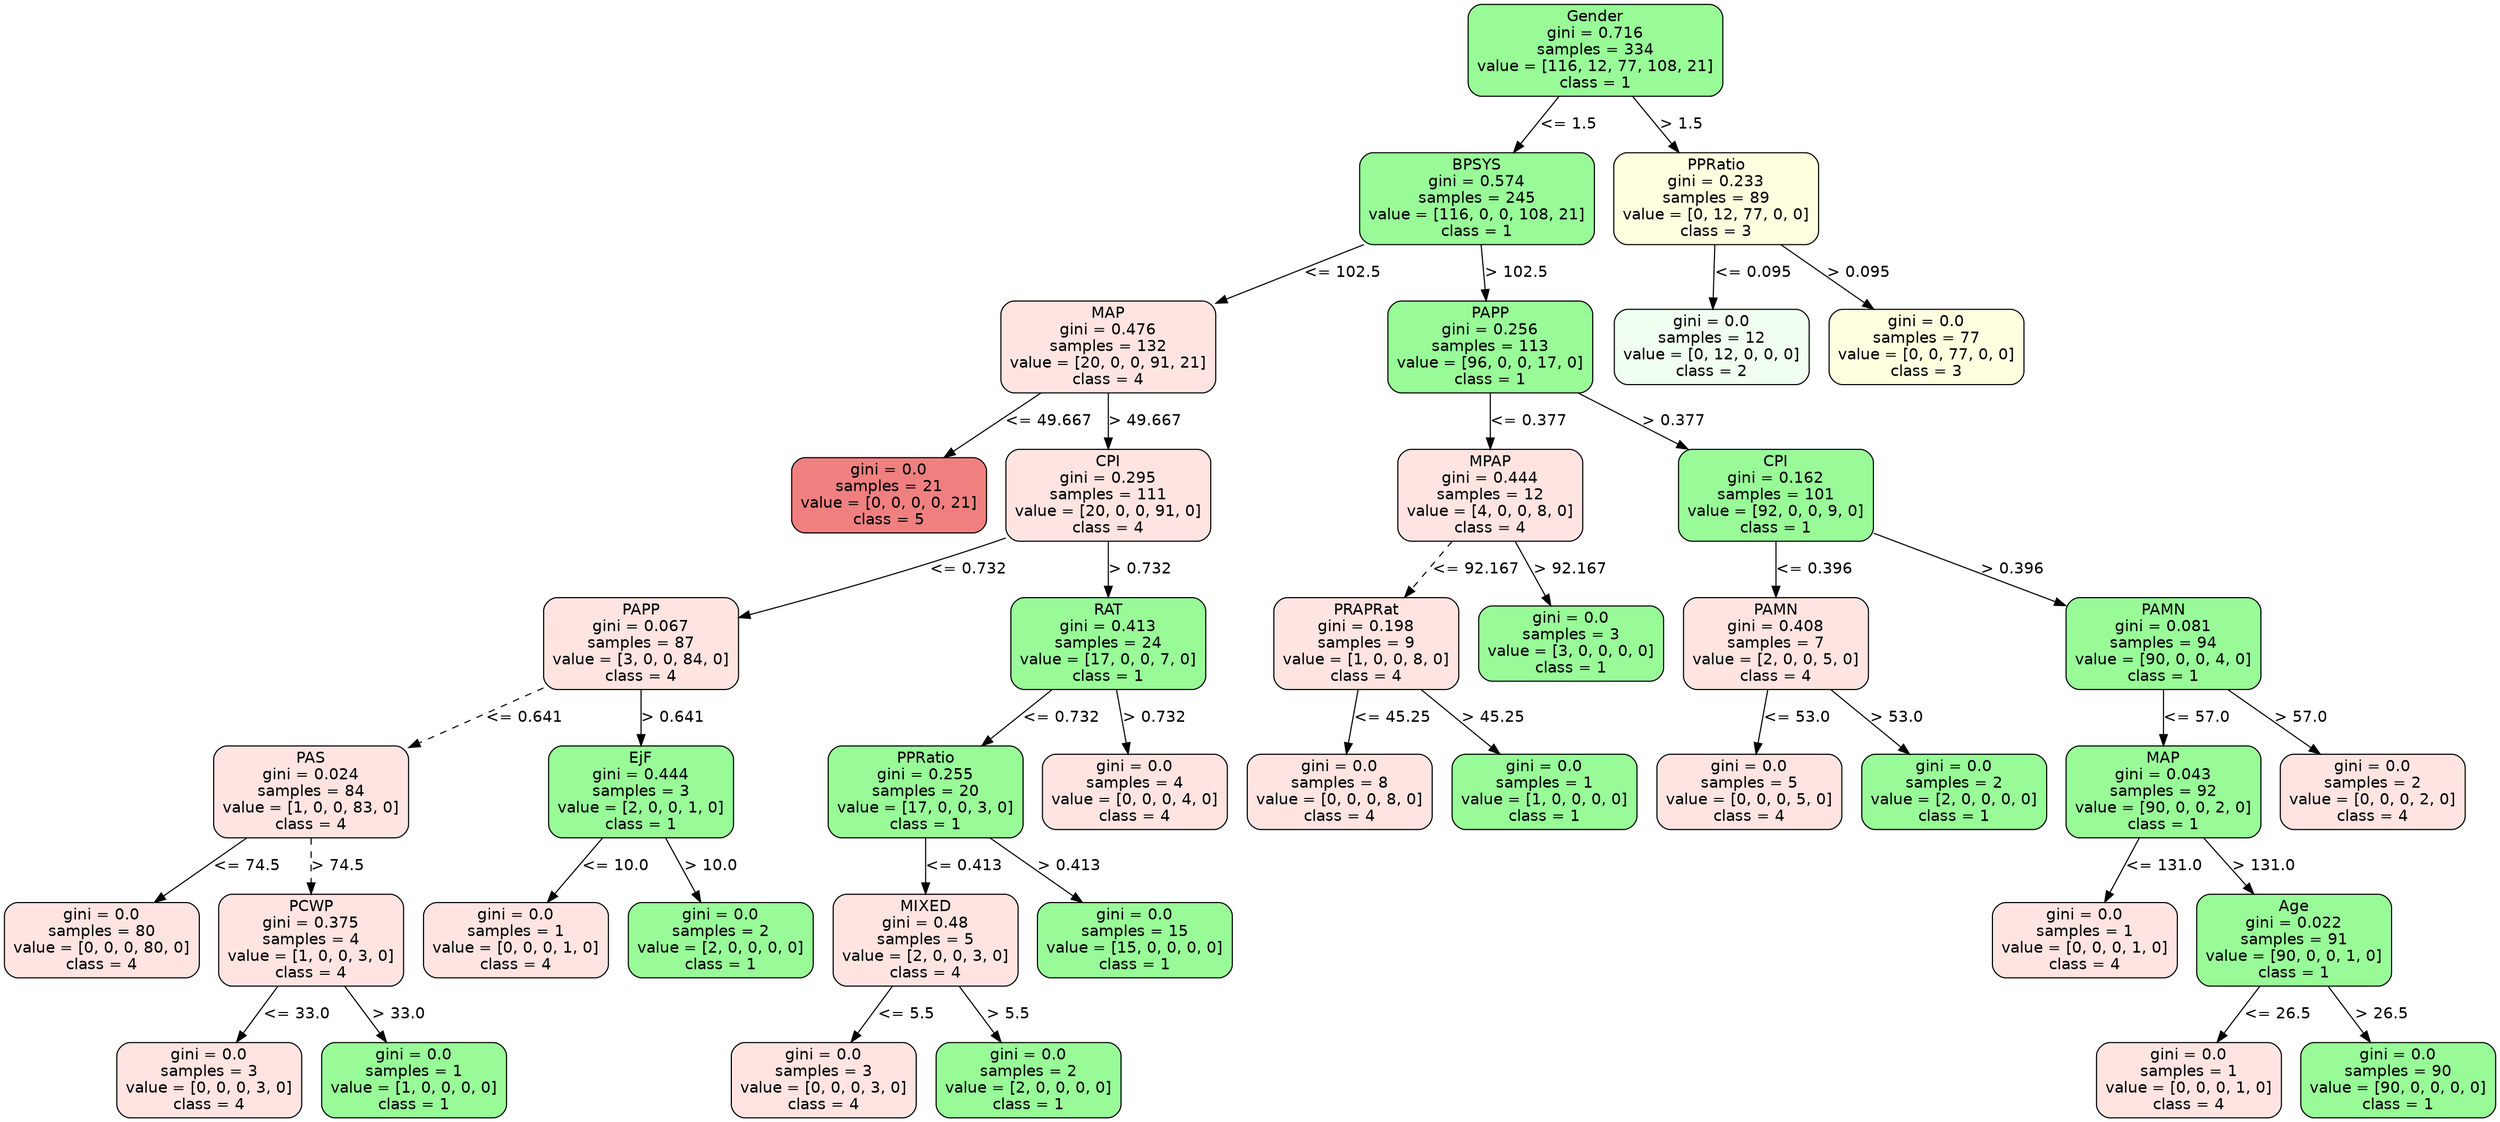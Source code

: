 strict digraph Tree {
	graph [bb="0,0,1922,1006"];
	node [color=black,
		fontname=helvetica,
		label="\N",
		shape=box,
		style="filled, rounded"
	];
	edge [fontname=helvetica];
	0	 [fillcolor=palegreen,
		height=1.1528,
		label="Gender\ngini = 0.716\nsamples = 334\nvalue = [116, 12, 77, 108, 21]\nclass = 1",
		pos="1156.5,964.5",
		width=2.6667];
	1	 [fillcolor=palegreen,
		height=1.1528,
		label="BPSYS\ngini = 0.574\nsamples = 245\nvalue = [116, 0, 0, 108, 21]\nclass = 1",
		pos="1065.5,830.5",
		width=2.4583];
	0 -> 1	 [label="<= 1.5",
		labelangle=45,
		labeldistance=2.5,
		lp="1134.5,897.5",
		op="<=",
		param=1.5,
		pos="e,1093.8,872.14 1128.2,922.84 1119.1,909.48 1109,894.54 1099.5,880.64",
		style=solid];
	38	 [fillcolor=lightyellow,
		height=1.1528,
		label="PPRatio\ngini = 0.233\nsamples = 89\nvalue = [0, 12, 77, 0, 0]\nclass = 3",
		pos="1249.5,830.5",
		width=2.1528];
	0 -> 38	 [label="> 1.5",
		labelangle=-45,
		labeldistance=2.5,
		lp="1222,897.5",
		op=">",
		param=1.5,
		pos="e,1220.6,872.14 1185.4,922.84 1194.7,909.48 1205.1,894.54 1214.7,880.64",
		style=solid];
	2	 [fillcolor=mistyrose,
		height=1.1528,
		label="MAP\ngini = 0.476\nsamples = 132\nvalue = [20, 0, 0, 91, 21]\nclass = 4",
		pos="865.5,696.5",
		width=2.25];
	1 -> 2	 [label="<= 102.5",
		lp="999,763.5",
		op="<=",
		param=102.5,
		pos="e,927.65,738.14 1003.3,788.84 982.06,774.59 958.12,758.56 936.24,743.9",
		style=solid];
	21	 [fillcolor=palegreen,
		height=1.1528,
		label="PAPP\ngini = 0.256\nsamples = 113\nvalue = [96, 0, 0, 17, 0]\nclass = 1",
		pos="1074.5,696.5",
		width=2.1528];
	1 -> 21	 [label="> 102.5",
		lp="1093.5,763.5",
		op=">",
		param=102.5,
		pos="e,1071.7,738.14 1068.3,788.84 1069.2,775.98 1070.1,761.66 1071,748.21",
		style=solid];
	3	 [fillcolor=lightcoral,
		height=0.94444,
		label="gini = 0.0\nsamples = 21\nvalue = [0, 0, 0, 0, 21]\nclass = 5",
		pos="696.5,562.5",
		width=2.0417];
	2 -> 3	 [label="<= 49.667",
		lp="817.5,629.5",
		op="<=",
		param=49.667,
		pos="e,739.38,596.5 812.95,654.84 792.08,638.29 768.16,619.32 747.45,602.9",
		style=solid];
	4	 [fillcolor=mistyrose,
		height=1.1528,
		label="CPI\ngini = 0.295\nsamples = 111\nvalue = [20, 0, 0, 91, 0]\nclass = 4",
		pos="865.5,562.5",
		width=2.1528];
	2 -> 4	 [label="> 49.667",
		lp="892.5,629.5",
		op=">",
		param=49.667,
		pos="e,865.5,604.14 865.5,654.84 865.5,641.98 865.5,627.66 865.5,614.21",
		style=solid];
	5	 [fillcolor=mistyrose,
		height=1.1528,
		label="PAPP\ngini = 0.067\nsamples = 87\nvalue = [3, 0, 0, 84, 0]\nclass = 4",
		pos="489.5,428.5",
		width=2.0417];
	4 -> 5	 [label="<= 0.732",
		lp="752,495.5",
		op="<=",
		param=0.732,
		pos="e,563.21,449.09 787.94,524.87 784.77,523.53 781.61,522.23 778.5,521 710.56,494.07 631.39,469.16 573.11,451.99",
		style=solid];
	14	 [fillcolor=palegreen,
		height=1.1528,
		label="RAT\ngini = 0.413\nsamples = 24\nvalue = [17, 0, 0, 7, 0]\nclass = 1",
		pos="865.5,428.5",
		width=2.0417];
	4 -> 14	 [label="> 0.732",
		lp="888.5,495.5",
		op=">",
		param=0.732,
		pos="e,865.5,470.14 865.5,520.84 865.5,507.98 865.5,493.66 865.5,480.21",
		style=solid];
	6	 [fillcolor=mistyrose,
		height=1.1528,
		label="PAS\ngini = 0.024\nsamples = 84\nvalue = [1, 0, 0, 83, 0]\nclass = 4",
		pos="235.5,294.5",
		width=2.0417];
	5 -> 6	 [label="<= 0.641",
		lp="398,361.5",
		op="<=",
		param=0.641,
		pos="e,309.05,333.3 415.69,389.56 385.16,373.46 349.63,354.71 318.22,338.14",
		style=dashed];
	11	 [fillcolor=palegreen,
		height=1.1528,
		label="EjF\ngini = 0.444\nsamples = 3\nvalue = [2, 0, 0, 1, 0]\nclass = 1",
		pos="489.5,294.5",
		width=1.9444];
	5 -> 11	 [label="> 0.641",
		lp="512.5,361.5",
		op=">",
		param=0.641,
		pos="e,489.5,336.14 489.5,386.84 489.5,373.98 489.5,359.66 489.5,346.21",
		style=solid];
	7	 [fillcolor=mistyrose,
		height=0.94444,
		label="gini = 0.0\nsamples = 80\nvalue = [0, 0, 0, 80, 0]\nclass = 4",
		pos="73.5,160.5",
		width=2.0417];
	6 -> 7	 [label="<= 74.5",
		lp="183,227.5",
		op="<=",
		param=74.5,
		pos="e,114.61,194.5 185.13,252.84 165.12,236.29 142.19,217.32 122.34,200.9",
		style=solid];
	8	 [fillcolor=mistyrose,
		height=1.1528,
		label="PCWP\ngini = 0.375\nsamples = 4\nvalue = [1, 0, 0, 3, 0]\nclass = 4",
		pos="235.5,160.5",
		width=1.9444];
	6 -> 8	 [label="> 74.5",
		lp="255,227.5",
		op=">",
		param=74.5,
		pos="e,235.5,202.14 235.5,252.84 235.5,239.98 235.5,225.66 235.5,212.21",
		style=dashed];
	9	 [fillcolor=mistyrose,
		height=0.94444,
		label="gini = 0.0\nsamples = 3\nvalue = [0, 0, 0, 3, 0]\nclass = 4",
		pos="156.5,34",
		width=1.9444];
	8 -> 9	 [label="<= 33.0",
		lp="220,93.5",
		op="<=",
		param=33.0,
		pos="e,177.82,68.142 209.41,118.73 201.01,105.27 191.68,90.336 183.23,76.803",
		style=solid];
	10	 [fillcolor=palegreen,
		height=0.94444,
		label="gini = 0.0\nsamples = 1\nvalue = [1, 0, 0, 0, 0]\nclass = 1",
		pos="314.5,34",
		width=1.9444];
	8 -> 10	 [label="> 33.0",
		lp="300,93.5",
		op=">",
		param=33.0,
		pos="e,293.18,68.142 261.59,118.73 269.99,105.27 279.32,90.336 287.77,76.803",
		style=solid];
	12	 [fillcolor=mistyrose,
		height=0.94444,
		label="gini = 0.0\nsamples = 1\nvalue = [0, 0, 0, 1, 0]\nclass = 4",
		pos="393.5,160.5",
		width=1.9444];
	11 -> 12	 [label="<= 10.0",
		lp="468,227.5",
		op="<=",
		param=10.0,
		pos="e,417.86,194.5 459.65,252.84 448.21,236.87 435.17,218.66 423.7,202.65",
		style=solid];
	13	 [fillcolor=palegreen,
		height=0.94444,
		label="gini = 0.0\nsamples = 2\nvalue = [2, 0, 0, 0, 0]\nclass = 1",
		pos="551.5,160.5",
		width=1.9444];
	11 -> 13	 [label="> 10.0",
		lp="542,227.5",
		op=">",
		param=10.0,
		pos="e,535.77,194.5 508.78,252.84 515.96,237.31 524.13,219.66 531.38,203.98",
		style=solid];
	15	 [fillcolor=palegreen,
		height=1.1528,
		label="PPRatio\ngini = 0.255\nsamples = 20\nvalue = [17, 0, 0, 3, 0]\nclass = 1",
		pos="709.5,294.5",
		width=2.0417];
	14 -> 15	 [label="<= 0.732",
		lp="820,361.5",
		op="<=",
		param=0.732,
		pos="e,757.97,336.14 817,386.84 800.71,372.84 782.41,357.13 765.59,342.68",
		style=solid];
	20	 [fillcolor=mistyrose,
		height=0.94444,
		label="gini = 0.0\nsamples = 4\nvalue = [0, 0, 0, 4, 0]\nclass = 4",
		pos="871.5,294.5",
		width=1.9444];
	14 -> 20	 [label="> 0.732",
		lp="892.5,361.5",
		op=">",
		param=0.732,
		pos="e,869.98,328.5 867.37,386.84 868.05,371.6 868.82,354.33 869.51,338.87",
		style=solid];
	16	 [fillcolor=mistyrose,
		height=1.1528,
		label="MIXED\ngini = 0.48\nsamples = 5\nvalue = [2, 0, 0, 3, 0]\nclass = 4",
		pos="709.5,160.5",
		width=1.9444];
	15 -> 16	 [label="<= 0.413",
		lp="737,227.5",
		op="<=",
		param=0.413,
		pos="e,709.5,202.14 709.5,252.84 709.5,239.98 709.5,225.66 709.5,212.21",
		style=solid];
	19	 [fillcolor=palegreen,
		height=0.94444,
		label="gini = 0.0\nsamples = 15\nvalue = [15, 0, 0, 0, 0]\nclass = 1",
		pos="871.5,160.5",
		width=2.0417];
	15 -> 19	 [label="> 0.413",
		lp="818.5,227.5",
		op=">",
		param=0.413,
		pos="e,830.39,194.5 759.87,252.84 779.88,236.29 802.81,217.32 822.66,200.9",
		style=solid];
	17	 [fillcolor=mistyrose,
		height=0.94444,
		label="gini = 0.0\nsamples = 3\nvalue = [0, 0, 0, 3, 0]\nclass = 4",
		pos="630.5,34",
		width=1.9444];
	16 -> 17	 [label="<= 5.5",
		lp="690.5,93.5",
		op="<=",
		param=5.5,
		pos="e,651.82,68.142 683.41,118.73 675.01,105.27 665.68,90.336 657.23,76.803",
		style=solid];
	18	 [fillcolor=palegreen,
		height=0.94444,
		label="gini = 0.0\nsamples = 2\nvalue = [2, 0, 0, 0, 0]\nclass = 1",
		pos="788.5,34",
		width=1.9444];
	16 -> 18	 [label="> 5.5",
		lp="770,93.5",
		op=">",
		param=5.5,
		pos="e,767.18,68.142 735.59,118.73 743.99,105.27 753.32,90.336 761.77,76.803",
		style=solid];
	22	 [fillcolor=mistyrose,
		height=1.1528,
		label="MPAP\ngini = 0.444\nsamples = 12\nvalue = [4, 0, 0, 8, 0]\nclass = 4",
		pos="1074.5,562.5",
		width=1.9444];
	21 -> 22	 [label="<= 0.377",
		lp="1102,629.5",
		op="<=",
		param=0.377,
		pos="e,1074.5,604.14 1074.5,654.84 1074.5,641.98 1074.5,627.66 1074.5,614.21",
		style=solid];
	27	 [fillcolor=palegreen,
		height=1.1528,
		label="CPI\ngini = 0.162\nsamples = 101\nvalue = [92, 0, 0, 9, 0]\nclass = 1",
		pos="1350.5,562.5",
		width=2.0417];
	21 -> 27	 [label="> 0.377",
		lp="1244.5,629.5",
		op=">",
		param=0.377,
		pos="e,1276.8,598.29 1152.1,658.82 1188.1,641.33 1231,620.53 1267.6,602.74",
		style=solid];
	23	 [fillcolor=mistyrose,
		height=1.1528,
		label="PRAPRat\ngini = 0.198\nsamples = 9\nvalue = [1, 0, 0, 8, 0]\nclass = 4",
		pos="1034.5,428.5",
		width=1.9444];
	22 -> 23	 [label="<= 92.167",
		lp="1087.5,495.5",
		op="<=",
		param=92.167,
		pos="e,1046.9,470.14 1062.1,520.84 1058.2,507.85 1053.9,493.38 1049.8,479.82",
		style=dashed];
	26	 [fillcolor=palegreen,
		height=0.94444,
		label="gini = 0.0\nsamples = 3\nvalue = [3, 0, 0, 0, 0]\nclass = 1",
		pos="1192.5,428.5",
		width=1.9444];
	22 -> 26	 [label="> 92.167",
		lp="1164.5,495.5",
		op=">",
		param=92.167,
		pos="e,1162.6,462.5 1111.2,520.84 1125.4,504.73 1141.6,486.32 1155.8,470.21",
		style=solid];
	24	 [fillcolor=mistyrose,
		height=0.94444,
		label="gini = 0.0\nsamples = 8\nvalue = [0, 0, 0, 8, 0]\nclass = 4",
		pos="1029.5,294.5",
		width=1.9444];
	23 -> 24	 [label="<= 45.25",
		lp="1060,361.5",
		op="<=",
		param=45.25,
		pos="e,1030.8,328.5 1032.9,386.84 1032.4,371.6 1031.7,354.33 1031.2,338.87",
		style=solid];
	25	 [fillcolor=palegreen,
		height=0.94444,
		label="gini = 0.0\nsamples = 1\nvalue = [1, 0, 0, 0, 0]\nclass = 1",
		pos="1187.5,294.5",
		width=1.9444];
	23 -> 25	 [label="> 45.25",
		lp="1139.5,361.5",
		op=">",
		param=45.25,
		pos="e,1148.7,328.5 1082.1,386.84 1100.8,370.43 1122.2,351.65 1140.9,335.33",
		style=solid];
	28	 [fillcolor=mistyrose,
		height=1.1528,
		label="PAMN\ngini = 0.408\nsamples = 7\nvalue = [2, 0, 0, 5, 0]\nclass = 4",
		pos="1350.5,428.5",
		width=1.9444];
	27 -> 28	 [label="<= 0.396",
		lp="1378,495.5",
		op="<=",
		param=0.396,
		pos="e,1350.5,470.14 1350.5,520.84 1350.5,507.98 1350.5,493.66 1350.5,480.21",
		style=solid];
	31	 [fillcolor=palegreen,
		height=1.1528,
		label="PAMN\ngini = 0.081\nsamples = 94\nvalue = [90, 0, 0, 4, 0]\nclass = 1",
		pos="1665.5,428.5",
		width=2.0417];
	27 -> 31	 [label="> 0.396",
		lp="1539.5,495.5",
		op=">",
		param=0.396,
		pos="e,1591.8,459.84 1424.4,531.08 1471.8,510.92 1533.4,484.69 1582.5,463.8",
		style=solid];
	29	 [fillcolor=mistyrose,
		height=0.94444,
		label="gini = 0.0\nsamples = 5\nvalue = [0, 0, 0, 5, 0]\nclass = 4",
		pos="1345.5,294.5",
		width=1.9444];
	28 -> 29	 [label="<= 53.0",
		lp="1371,361.5",
		op="<=",
		param=53.0,
		pos="e,1346.8,328.5 1348.9,386.84 1348.4,371.6 1347.7,354.33 1347.2,338.87",
		style=solid];
	30	 [fillcolor=palegreen,
		height=0.94444,
		label="gini = 0.0\nsamples = 2\nvalue = [2, 0, 0, 0, 0]\nclass = 1",
		pos="1503.5,294.5",
		width=1.9444];
	28 -> 30	 [label="> 53.0",
		lp="1451,361.5",
		op=">",
		param=53.0,
		pos="e,1464.7,328.5 1398.1,386.84 1416.8,370.43 1438.2,351.65 1456.9,335.33",
		style=solid];
	32	 [fillcolor=palegreen,
		height=1.1528,
		label="MAP\ngini = 0.043\nsamples = 92\nvalue = [90, 0, 0, 2, 0]\nclass = 1",
		pos="1665.5,294.5",
		width=2.0417];
	31 -> 32	 [label="<= 57.0",
		lp="1689,361.5",
		op="<=",
		param=57.0,
		pos="e,1665.5,336.14 1665.5,386.84 1665.5,373.98 1665.5,359.66 1665.5,346.21",
		style=solid];
	37	 [fillcolor=mistyrose,
		height=0.94444,
		label="gini = 0.0\nsamples = 2\nvalue = [0, 0, 0, 2, 0]\nclass = 4",
		pos="1827.5,294.5",
		width=1.9444];
	31 -> 37	 [label="> 57.0",
		lp="1770,361.5",
		op=">",
		param=57.0,
		pos="e,1786.4,328.5 1715.9,386.84 1735.9,370.29 1758.8,351.32 1778.7,334.9",
		style=solid];
	33	 [fillcolor=mistyrose,
		height=0.94444,
		label="gini = 0.0\nsamples = 1\nvalue = [0, 0, 0, 1, 0]\nclass = 4",
		pos="1605.5,160.5",
		width=1.9444];
	32 -> 33	 [label="<= 131.0",
		lp="1664,227.5",
		op="<=",
		param=131.0,
		pos="e,1620.7,194.5 1646.8,252.84 1639.9,237.31 1632,219.66 1625,203.98",
		style=solid];
	34	 [fillcolor=palegreen,
		height=1.1528,
		label="Age\ngini = 0.022\nsamples = 91\nvalue = [90, 0, 0, 1, 0]\nclass = 1",
		pos="1767.5,160.5",
		width=2.0417];
	32 -> 34	 [label="> 131.0",
		lp="1742.5,227.5",
		op=">",
		param=131.0,
		pos="e,1735.8,202.14 1697.2,252.84 1707.5,239.35 1719,224.26 1729.6,210.24",
		style=solid];
	35	 [fillcolor=mistyrose,
		height=0.94444,
		label="gini = 0.0\nsamples = 1\nvalue = [0, 0, 0, 1, 0]\nclass = 4",
		pos="1686.5,34",
		width=1.9444];
	34 -> 35	 [label="<= 26.5",
		lp="1750,93.5",
		op="<=",
		param=26.5,
		pos="e,1708.4,68.142 1740.8,118.73 1732.1,105.27 1722.6,90.336 1713.9,76.803",
		style=solid];
	36	 [fillcolor=palegreen,
		height=0.94444,
		label="gini = 0.0\nsamples = 90\nvalue = [90, 0, 0, 0, 0]\nclass = 1",
		pos="1848.5,34",
		width=2.0417];
	34 -> 36	 [label="> 26.5",
		lp="1832,93.5",
		op=">",
		param=26.5,
		pos="e,1826.6,68.142 1794.2,118.73 1802.9,105.27 1812.4,90.336 1821.1,76.803",
		style=solid];
	39	 [fillcolor=honeydew,
		height=0.94444,
		label="gini = 0.0\nsamples = 12\nvalue = [0, 12, 0, 0, 0]\nclass = 2",
		pos="1245.5,696.5",
		width=2.0417];
	38 -> 39	 [label="<= 0.095",
		lp="1276,763.5",
		op="<=",
		param=0.095,
		pos="e,1246.5,730.5 1248.3,788.84 1247.8,773.6 1247.3,756.33 1246.8,740.87",
		style=solid];
	40	 [fillcolor=lightyellow,
		height=0.94444,
		label="gini = 0.0\nsamples = 77\nvalue = [0, 0, 77, 0, 0]\nclass = 3",
		pos="1410.5,696.5",
		width=2.0417];
	38 -> 40	 [label="> 0.095",
		lp="1357.5,763.5",
		op=">",
		param=0.095,
		pos="e,1369.6,730.5 1299.6,788.84 1319.4,772.36 1342,753.49 1361.7,737.12",
		style=solid];
}
